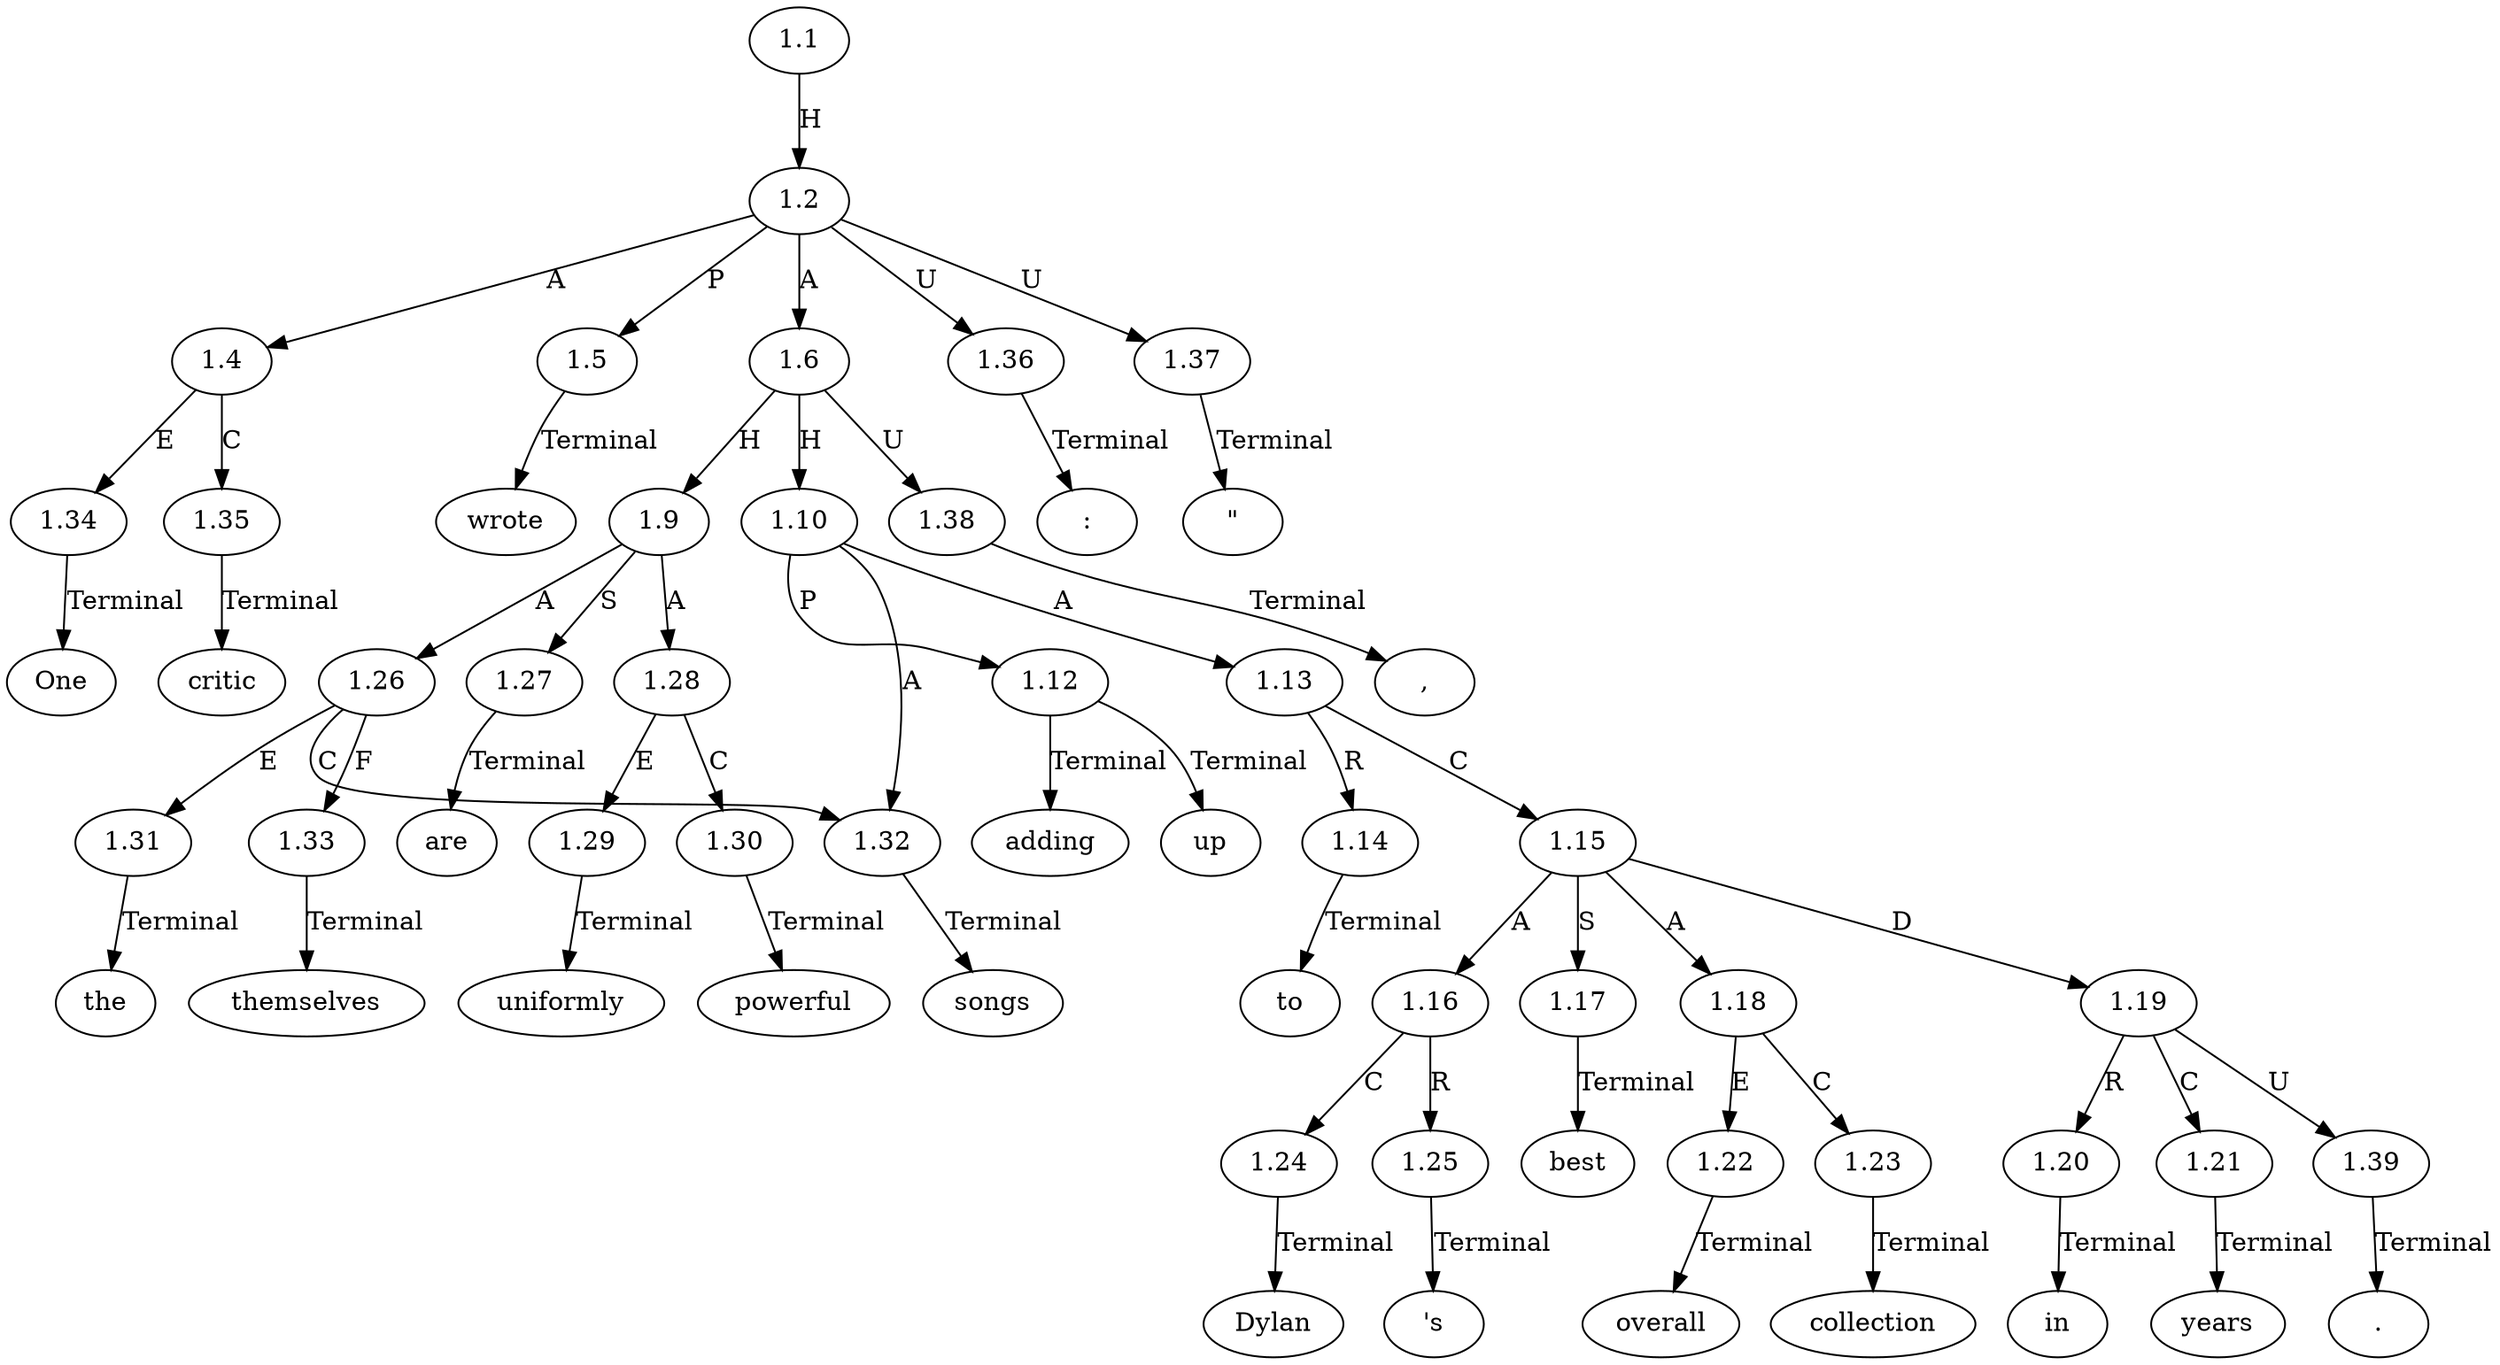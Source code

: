 // Graph
digraph {
	0.1 [label=One ordering=out]
	0.10 [label=uniformly ordering=out]
	0.11 [label=powerful ordering=out]
	0.12 [label="," ordering=out]
	0.13 [label=adding ordering=out]
	0.14 [label=up ordering=out]
	0.15 [label=to ordering=out]
	0.16 [label=Dylan ordering=out]
	0.17 [label="'s" ordering=out]
	0.18 [label=best ordering=out]
	0.19 [label=overall ordering=out]
	0.2 [label=critic ordering=out]
	0.20 [label=collection ordering=out]
	0.21 [label=in ordering=out]
	0.22 [label=years ordering=out]
	0.23 [label="." ordering=out]
	0.3 [label=wrote ordering=out]
	0.4 [label=":" ordering=out]
	0.5 [label="\"" ordering=out]
	0.6 [label=the ordering=out]
	0.7 [label=songs ordering=out]
	0.8 [label=themselves ordering=out]
	0.9 [label=are ordering=out]
	1.1 [label=1.1 ordering=out]
	1.2 [label=1.2 ordering=out]
	1.4 [label=1.4 ordering=out]
	1.5 [label=1.5 ordering=out]
	1.6 [label=1.6 ordering=out]
	1.9 [label=1.9 ordering=out]
	1.10 [label=1.10 ordering=out]
	1.12 [label=1.12 ordering=out]
	1.13 [label=1.13 ordering=out]
	1.14 [label=1.14 ordering=out]
	1.15 [label=1.15 ordering=out]
	1.16 [label=1.16 ordering=out]
	1.17 [label=1.17 ordering=out]
	1.18 [label=1.18 ordering=out]
	1.19 [label=1.19 ordering=out]
	1.20 [label=1.20 ordering=out]
	1.21 [label=1.21 ordering=out]
	1.22 [label=1.22 ordering=out]
	1.23 [label=1.23 ordering=out]
	1.24 [label=1.24 ordering=out]
	1.25 [label=1.25 ordering=out]
	1.26 [label=1.26 ordering=out]
	1.27 [label=1.27 ordering=out]
	1.28 [label=1.28 ordering=out]
	1.29 [label=1.29 ordering=out]
	1.30 [label=1.30 ordering=out]
	1.31 [label=1.31 ordering=out]
	1.32 [label=1.32 ordering=out]
	1.33 [label=1.33 ordering=out]
	1.34 [label=1.34 ordering=out]
	1.35 [label=1.35 ordering=out]
	1.36 [label=1.36 ordering=out]
	1.37 [label=1.37 ordering=out]
	1.38 [label=1.38 ordering=out]
	1.39 [label=1.39 ordering=out]
	1.1 -> 1.2 [label=H ordering=out]
	1.2 -> 1.4 [label=A ordering=out]
	1.2 -> 1.5 [label=P ordering=out]
	1.2 -> 1.6 [label=A ordering=out]
	1.2 -> 1.36 [label=U ordering=out]
	1.2 -> 1.37 [label=U ordering=out]
	1.4 -> 1.34 [label=E ordering=out]
	1.4 -> 1.35 [label=C ordering=out]
	1.5 -> 0.3 [label=Terminal ordering=out]
	1.6 -> 1.9 [label=H ordering=out]
	1.6 -> 1.10 [label=H ordering=out]
	1.6 -> 1.38 [label=U ordering=out]
	1.9 -> 1.26 [label=A ordering=out]
	1.9 -> 1.27 [label=S ordering=out]
	1.9 -> 1.28 [label=A ordering=out]
	1.10 -> 1.12 [label=P ordering=out]
	1.10 -> 1.13 [label=A ordering=out]
	1.10 -> 1.32 [label=A ordering=out]
	1.12 -> 0.13 [label=Terminal ordering=out]
	1.12 -> 0.14 [label=Terminal ordering=out]
	1.13 -> 1.14 [label=R ordering=out]
	1.13 -> 1.15 [label=C ordering=out]
	1.14 -> 0.15 [label=Terminal ordering=out]
	1.15 -> 1.16 [label=A ordering=out]
	1.15 -> 1.17 [label=S ordering=out]
	1.15 -> 1.18 [label=A ordering=out]
	1.15 -> 1.19 [label=D ordering=out]
	1.16 -> 1.24 [label=C ordering=out]
	1.16 -> 1.25 [label=R ordering=out]
	1.17 -> 0.18 [label=Terminal ordering=out]
	1.18 -> 1.22 [label=E ordering=out]
	1.18 -> 1.23 [label=C ordering=out]
	1.19 -> 1.20 [label=R ordering=out]
	1.19 -> 1.21 [label=C ordering=out]
	1.19 -> 1.39 [label=U ordering=out]
	1.20 -> 0.21 [label=Terminal ordering=out]
	1.21 -> 0.22 [label=Terminal ordering=out]
	1.22 -> 0.19 [label=Terminal ordering=out]
	1.23 -> 0.20 [label=Terminal ordering=out]
	1.24 -> 0.16 [label=Terminal ordering=out]
	1.25 -> 0.17 [label=Terminal ordering=out]
	1.26 -> 1.31 [label=E ordering=out]
	1.26 -> 1.32 [label=C ordering=out]
	1.26 -> 1.33 [label=F ordering=out]
	1.27 -> 0.9 [label=Terminal ordering=out]
	1.28 -> 1.29 [label=E ordering=out]
	1.28 -> 1.30 [label=C ordering=out]
	1.29 -> 0.10 [label=Terminal ordering=out]
	1.30 -> 0.11 [label=Terminal ordering=out]
	1.31 -> 0.6 [label=Terminal ordering=out]
	1.32 -> 0.7 [label=Terminal ordering=out]
	1.33 -> 0.8 [label=Terminal ordering=out]
	1.34 -> 0.1 [label=Terminal ordering=out]
	1.35 -> 0.2 [label=Terminal ordering=out]
	1.36 -> 0.4 [label=Terminal ordering=out]
	1.37 -> 0.5 [label=Terminal ordering=out]
	1.38 -> 0.12 [label=Terminal ordering=out]
	1.39 -> 0.23 [label=Terminal ordering=out]
}
